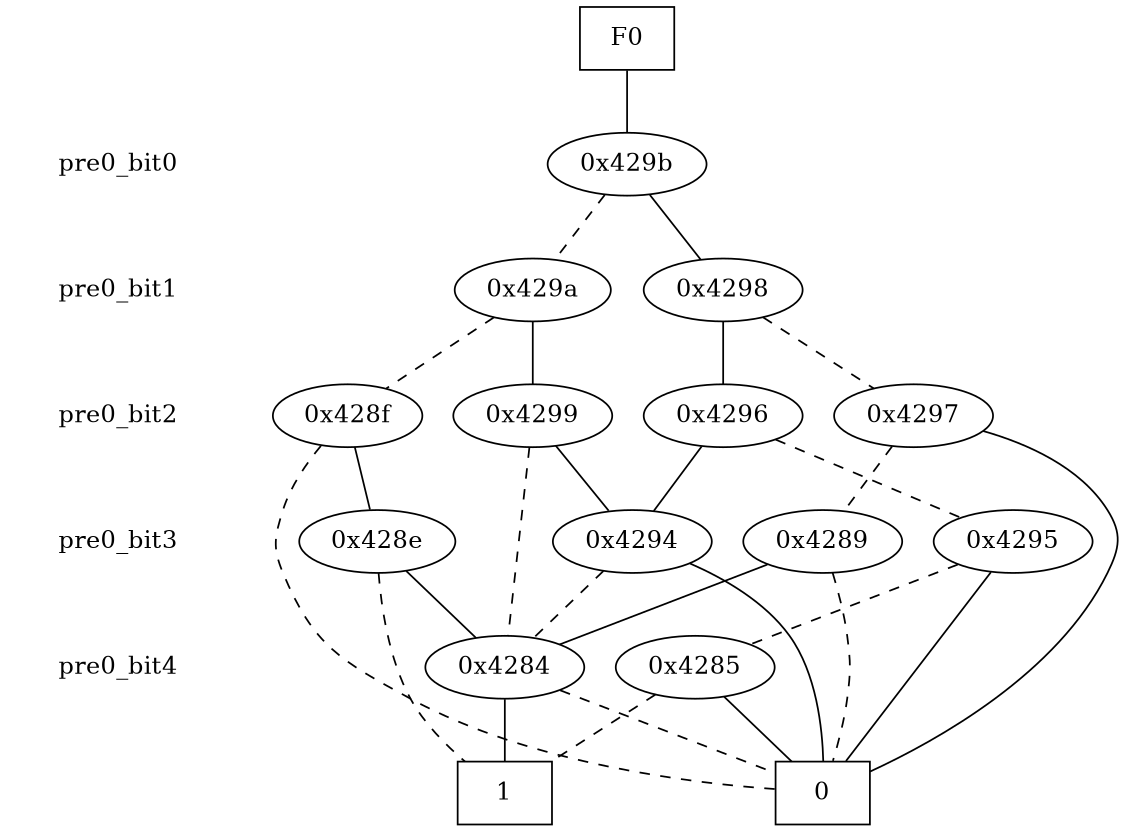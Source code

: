 digraph "DD" {
size = "7.5,10"
center = true;
edge [dir = none];
{ node [shape = plaintext];
  edge [style = invis];
  "CONST NODES" [style = invis];
" pre0_bit0 " -> " pre0_bit1 " -> " pre0_bit2 " -> " pre0_bit3 " -> " pre0_bit4 " -> "CONST NODES"; 
}
{ rank = same; node [shape = box]; edge [style = invis];
"F0"; }
{ rank = same; " pre0_bit0 ";
"0x429b";
}
{ rank = same; " pre0_bit1 ";
"0x4298";
"0x429a";
}
{ rank = same; " pre0_bit2 ";
"0x428f";
"0x4296";
"0x4297";
"0x4299";
}
{ rank = same; " pre0_bit3 ";
"0x428e";
"0x4289";
"0x4294";
"0x4295";
}
{ rank = same; " pre0_bit4 ";
"0x4284";
"0x4285";
}
{ rank = same; "CONST NODES";
{ node [shape = box]; "0x3ffa";
"0x3ff9";
}
}
"F0" -> "0x429b" [style = solid];
"0x429b" -> "0x4298";
"0x429b" -> "0x429a" [style = dashed];
"0x4298" -> "0x4296";
"0x4298" -> "0x4297" [style = dashed];
"0x429a" -> "0x4299";
"0x429a" -> "0x428f" [style = dashed];
"0x428f" -> "0x428e";
"0x428f" -> "0x3ffa" [style = dashed];
"0x4296" -> "0x4294";
"0x4296" -> "0x4295" [style = dashed];
"0x4297" -> "0x3ffa";
"0x4297" -> "0x4289" [style = dashed];
"0x4299" -> "0x4294";
"0x4299" -> "0x4284" [style = dashed];
"0x428e" -> "0x4284";
"0x428e" -> "0x3ff9" [style = dashed];
"0x4289" -> "0x4284";
"0x4289" -> "0x3ffa" [style = dashed];
"0x4294" -> "0x3ffa";
"0x4294" -> "0x4284" [style = dashed];
"0x4295" -> "0x3ffa";
"0x4295" -> "0x4285" [style = dashed];
"0x4284" -> "0x3ff9";
"0x4284" -> "0x3ffa" [style = dashed];
"0x4285" -> "0x3ffa";
"0x4285" -> "0x3ff9" [style = dashed];
"0x3ffa" [label = "0"];
"0x3ff9" [label = "1"];
}
